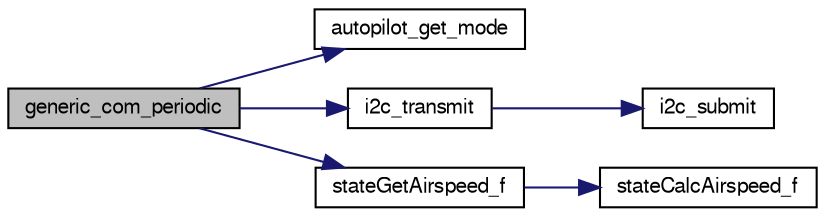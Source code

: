 digraph "generic_com_periodic"
{
  edge [fontname="FreeSans",fontsize="10",labelfontname="FreeSans",labelfontsize="10"];
  node [fontname="FreeSans",fontsize="10",shape=record];
  rankdir="LR";
  Node1 [label="generic_com_periodic",height=0.2,width=0.4,color="black", fillcolor="grey75", style="filled", fontcolor="black"];
  Node1 -> Node2 [color="midnightblue",fontsize="10",style="solid",fontname="FreeSans"];
  Node2 [label="autopilot_get_mode",height=0.2,width=0.4,color="black", fillcolor="white", style="filled",URL="$autopilot_8c.html#a23af2ac2d4bcb9b71c869a409de61cc4",tooltip="get autopilot mode "];
  Node1 -> Node3 [color="midnightblue",fontsize="10",style="solid",fontname="FreeSans"];
  Node3 [label="i2c_transmit",height=0.2,width=0.4,color="black", fillcolor="white", style="filled",URL="$group__i2c.html#ga54405aa058f14a143b8b1b5380015927",tooltip="Submit a write only transaction. "];
  Node3 -> Node4 [color="midnightblue",fontsize="10",style="solid",fontname="FreeSans"];
  Node4 [label="i2c_submit",height=0.2,width=0.4,color="black", fillcolor="white", style="filled",URL="$group__i2c.html#ga4eed48e542a9c71b93372f5a38d7e367",tooltip="Submit a I2C transaction. "];
  Node1 -> Node5 [color="midnightblue",fontsize="10",style="solid",fontname="FreeSans"];
  Node5 [label="stateGetAirspeed_f",height=0.2,width=0.4,color="black", fillcolor="white", style="filled",URL="$group__state__wind__airspeed.html#gab0cc6ebb3671ec1b34ac2c33f11c6b26",tooltip="Get airspeed (float). "];
  Node5 -> Node6 [color="midnightblue",fontsize="10",style="solid",fontname="FreeSans"];
  Node6 [label="stateCalcAirspeed_f",height=0.2,width=0.4,color="black", fillcolor="white", style="filled",URL="$group__state__wind__airspeed.html#gac2516cd42b66afab524662b27fd96cd5"];
}
